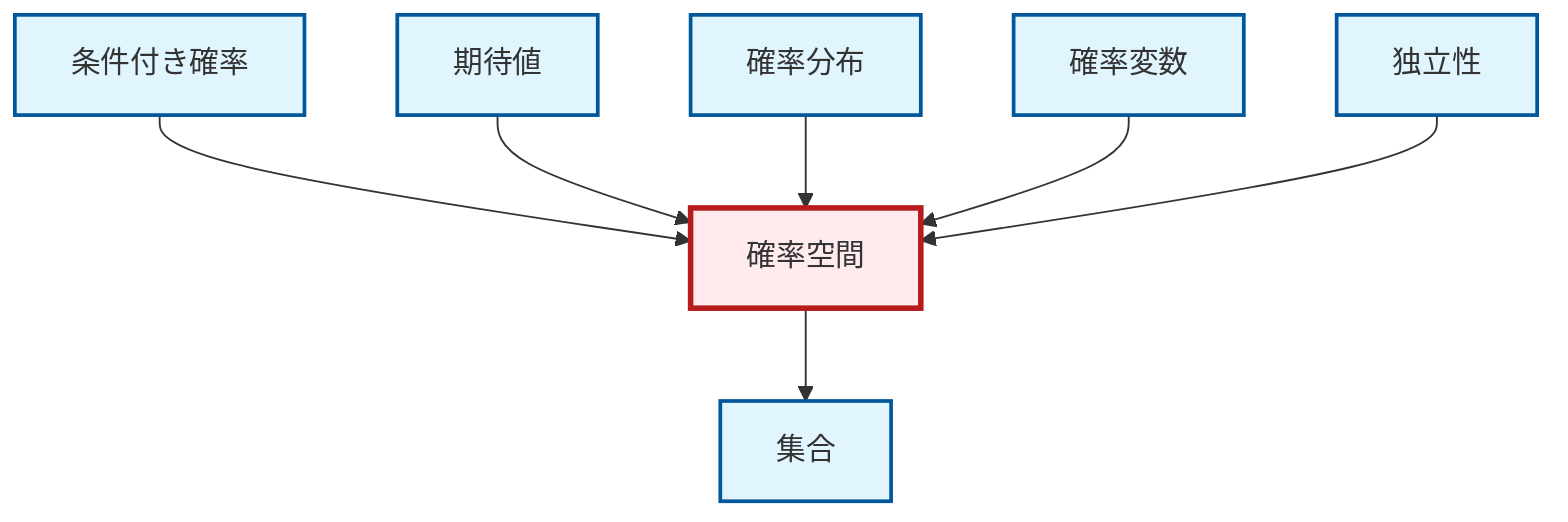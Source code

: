 graph TD
    classDef definition fill:#e1f5fe,stroke:#01579b,stroke-width:2px
    classDef theorem fill:#f3e5f5,stroke:#4a148c,stroke-width:2px
    classDef axiom fill:#fff3e0,stroke:#e65100,stroke-width:2px
    classDef example fill:#e8f5e9,stroke:#1b5e20,stroke-width:2px
    classDef current fill:#ffebee,stroke:#b71c1c,stroke-width:3px
    def-probability-space["確率空間"]:::definition
    def-conditional-probability["条件付き確率"]:::definition
    def-independence["独立性"]:::definition
    def-expectation["期待値"]:::definition
    def-probability-distribution["確率分布"]:::definition
    def-random-variable["確率変数"]:::definition
    def-set["集合"]:::definition
    def-conditional-probability --> def-probability-space
    def-expectation --> def-probability-space
    def-probability-space --> def-set
    def-probability-distribution --> def-probability-space
    def-random-variable --> def-probability-space
    def-independence --> def-probability-space
    class def-probability-space current
